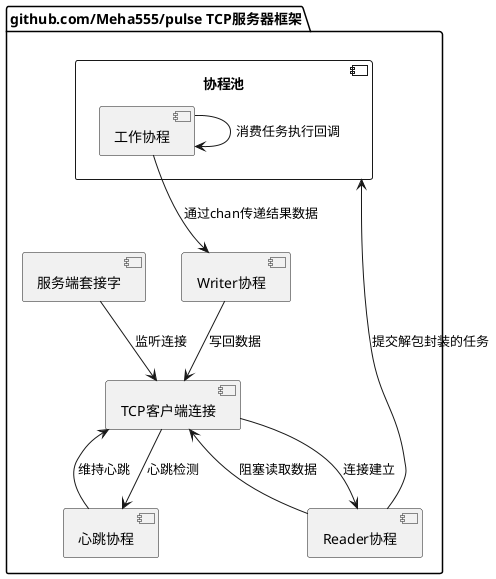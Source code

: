 @startuml
package "github.com/Meha555/pulse TCP服务器框架" {
    component "服务端套接字" as serverSocket
    component "TCP客户端连接" as clientConnection
    component "Reader协程" as readerCoroutine
    component "Writer协程" as writerCoroutine
    component "心跳协程" as heartbeatCoroutine
    component "协程池" as coroutinePool {
        component "工作协程" as workerCoroutine
    }
}

serverSocket --> clientConnection : 监听连接
clientConnection --> readerCoroutine : 连接建立
readerCoroutine --> clientConnection : 阻塞读取数据
readerCoroutine --> coroutinePool : 提交解包封装的任务
workerCoroutine --> workerCoroutine : 消费任务执行回调
workerCoroutine --> writerCoroutine : 通过chan传递结果数据
writerCoroutine --> clientConnection : 写回数据
clientConnection --> heartbeatCoroutine : 心跳检测
heartbeatCoroutine --> clientConnection : 维持心跳
@enduml